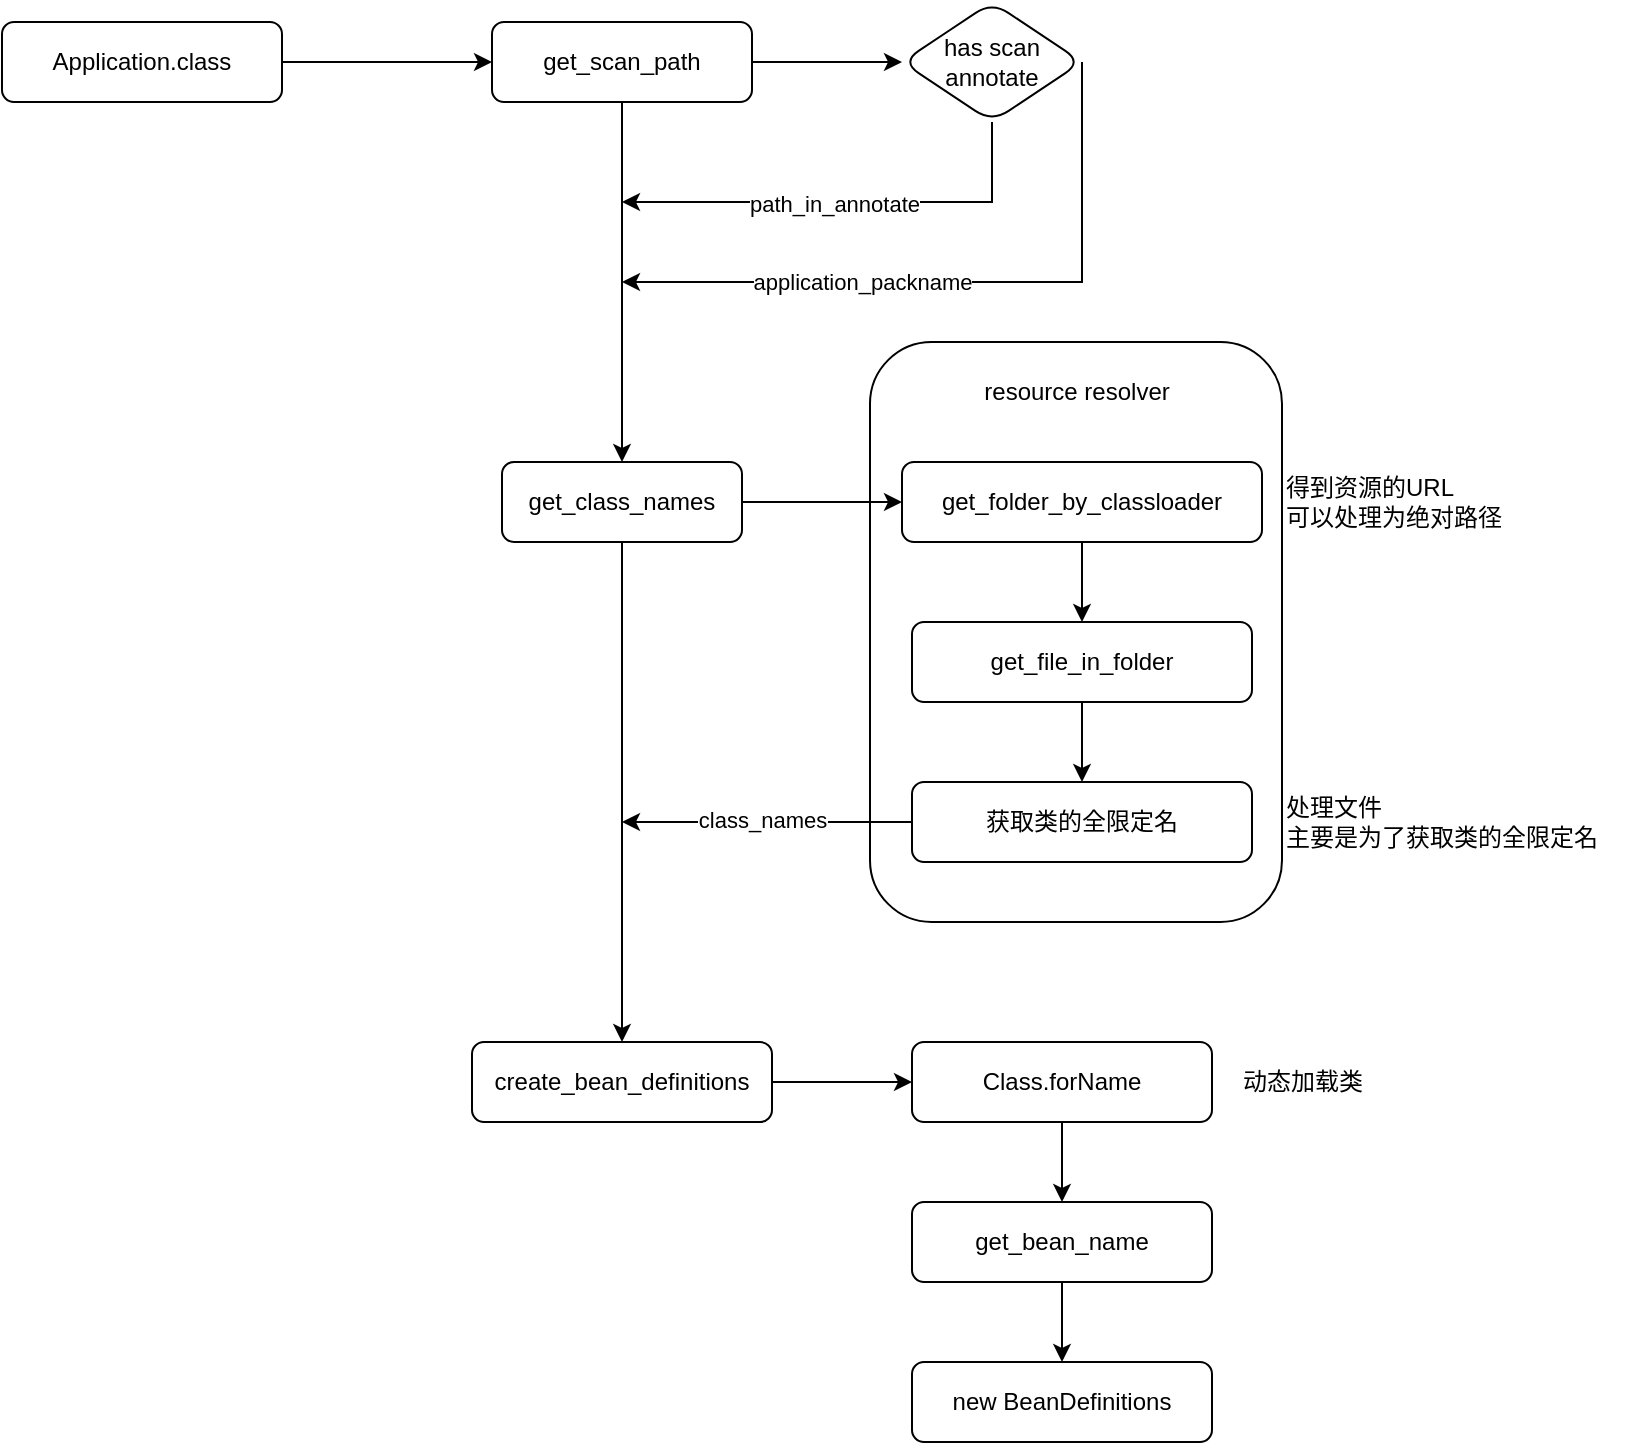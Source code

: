 <mxfile version="24.7.14">
  <diagram name="第 1 页" id="e4D_Li7_KQqeuzBAChgT">
    <mxGraphModel dx="2389" dy="858" grid="1" gridSize="10" guides="1" tooltips="1" connect="1" arrows="1" fold="1" page="1" pageScale="1" pageWidth="827" pageHeight="1169" math="0" shadow="0">
      <root>
        <mxCell id="0" />
        <mxCell id="1" parent="0" />
        <mxCell id="i2E6n2VhdCn6O7-Z8RXk-26" value="" style="rounded=1;whiteSpace=wrap;html=1;" vertex="1" parent="1">
          <mxGeometry x="414" y="410" width="206" height="290" as="geometry" />
        </mxCell>
        <mxCell id="i2E6n2VhdCn6O7-Z8RXk-5" value="" style="edgeStyle=orthogonalEdgeStyle;rounded=0;orthogonalLoop=1;jettySize=auto;html=1;" edge="1" parent="1" source="i2E6n2VhdCn6O7-Z8RXk-1" target="i2E6n2VhdCn6O7-Z8RXk-4">
          <mxGeometry relative="1" as="geometry" />
        </mxCell>
        <mxCell id="i2E6n2VhdCn6O7-Z8RXk-1" value="Application.class" style="rounded=1;whiteSpace=wrap;html=1;" vertex="1" parent="1">
          <mxGeometry x="-20" y="250" width="140" height="40" as="geometry" />
        </mxCell>
        <mxCell id="i2E6n2VhdCn6O7-Z8RXk-7" value="" style="edgeStyle=orthogonalEdgeStyle;rounded=0;orthogonalLoop=1;jettySize=auto;html=1;" edge="1" parent="1" source="i2E6n2VhdCn6O7-Z8RXk-4" target="i2E6n2VhdCn6O7-Z8RXk-6">
          <mxGeometry relative="1" as="geometry" />
        </mxCell>
        <mxCell id="i2E6n2VhdCn6O7-Z8RXk-10" value="" style="edgeStyle=orthogonalEdgeStyle;rounded=0;orthogonalLoop=1;jettySize=auto;html=1;" edge="1" parent="1" source="i2E6n2VhdCn6O7-Z8RXk-4" target="i2E6n2VhdCn6O7-Z8RXk-9">
          <mxGeometry relative="1" as="geometry" />
        </mxCell>
        <mxCell id="i2E6n2VhdCn6O7-Z8RXk-4" value="get_scan_path" style="whiteSpace=wrap;html=1;rounded=1;" vertex="1" parent="1">
          <mxGeometry x="225" y="250" width="130" height="40" as="geometry" />
        </mxCell>
        <mxCell id="i2E6n2VhdCn6O7-Z8RXk-8" style="edgeStyle=orthogonalEdgeStyle;rounded=0;orthogonalLoop=1;jettySize=auto;html=1;" edge="1" parent="1" source="i2E6n2VhdCn6O7-Z8RXk-6">
          <mxGeometry relative="1" as="geometry">
            <mxPoint x="290" y="340" as="targetPoint" />
            <Array as="points">
              <mxPoint x="475" y="340" />
            </Array>
          </mxGeometry>
        </mxCell>
        <mxCell id="i2E6n2VhdCn6O7-Z8RXk-11" value="path_in_annotate" style="edgeLabel;html=1;align=center;verticalAlign=middle;resizable=0;points=[];" vertex="1" connectable="0" parent="i2E6n2VhdCn6O7-Z8RXk-8">
          <mxGeometry x="0.06" y="1" relative="1" as="geometry">
            <mxPoint as="offset" />
          </mxGeometry>
        </mxCell>
        <mxCell id="i2E6n2VhdCn6O7-Z8RXk-12" style="edgeStyle=orthogonalEdgeStyle;rounded=0;orthogonalLoop=1;jettySize=auto;html=1;exitX=1;exitY=0.5;exitDx=0;exitDy=0;" edge="1" parent="1" source="i2E6n2VhdCn6O7-Z8RXk-6">
          <mxGeometry relative="1" as="geometry">
            <mxPoint x="290" y="380" as="targetPoint" />
            <Array as="points">
              <mxPoint x="520" y="380" />
              <mxPoint x="290" y="380" />
            </Array>
          </mxGeometry>
        </mxCell>
        <mxCell id="i2E6n2VhdCn6O7-Z8RXk-13" value="application_packname" style="edgeLabel;html=1;align=center;verticalAlign=middle;resizable=0;points=[];" vertex="1" connectable="0" parent="i2E6n2VhdCn6O7-Z8RXk-12">
          <mxGeometry x="0.483" y="2" relative="1" as="geometry">
            <mxPoint x="32" y="-2" as="offset" />
          </mxGeometry>
        </mxCell>
        <mxCell id="i2E6n2VhdCn6O7-Z8RXk-6" value="has scan annotate" style="rhombus;whiteSpace=wrap;html=1;rounded=1;" vertex="1" parent="1">
          <mxGeometry x="430" y="240" width="90" height="60" as="geometry" />
        </mxCell>
        <mxCell id="i2E6n2VhdCn6O7-Z8RXk-15" value="" style="edgeStyle=orthogonalEdgeStyle;rounded=0;orthogonalLoop=1;jettySize=auto;html=1;" edge="1" parent="1" source="i2E6n2VhdCn6O7-Z8RXk-9" target="i2E6n2VhdCn6O7-Z8RXk-14">
          <mxGeometry relative="1" as="geometry" />
        </mxCell>
        <mxCell id="i2E6n2VhdCn6O7-Z8RXk-22" style="edgeStyle=orthogonalEdgeStyle;rounded=0;orthogonalLoop=1;jettySize=auto;html=1;entryX=0.5;entryY=0;entryDx=0;entryDy=0;" edge="1" parent="1" source="i2E6n2VhdCn6O7-Z8RXk-9" target="i2E6n2VhdCn6O7-Z8RXk-23">
          <mxGeometry relative="1" as="geometry">
            <mxPoint x="290" y="680" as="targetPoint" />
          </mxGeometry>
        </mxCell>
        <mxCell id="i2E6n2VhdCn6O7-Z8RXk-9" value="get_class_names" style="whiteSpace=wrap;html=1;rounded=1;" vertex="1" parent="1">
          <mxGeometry x="230" y="470" width="120" height="40" as="geometry" />
        </mxCell>
        <mxCell id="i2E6n2VhdCn6O7-Z8RXk-18" value="" style="edgeStyle=orthogonalEdgeStyle;rounded=0;orthogonalLoop=1;jettySize=auto;html=1;" edge="1" parent="1" source="i2E6n2VhdCn6O7-Z8RXk-14" target="i2E6n2VhdCn6O7-Z8RXk-17">
          <mxGeometry relative="1" as="geometry" />
        </mxCell>
        <mxCell id="i2E6n2VhdCn6O7-Z8RXk-14" value="get_folder_by_classloader" style="whiteSpace=wrap;html=1;rounded=1;" vertex="1" parent="1">
          <mxGeometry x="430" y="470" width="180" height="40" as="geometry" />
        </mxCell>
        <mxCell id="i2E6n2VhdCn6O7-Z8RXk-16" value="得到资源的URL&lt;div&gt;可以处理为绝对路径&lt;/div&gt;" style="text;html=1;align=left;verticalAlign=middle;resizable=0;points=[];autosize=1;strokeColor=none;fillColor=none;" vertex="1" parent="1">
          <mxGeometry x="620" y="470" width="130" height="40" as="geometry" />
        </mxCell>
        <mxCell id="i2E6n2VhdCn6O7-Z8RXk-20" style="edgeStyle=orthogonalEdgeStyle;rounded=0;orthogonalLoop=1;jettySize=auto;html=1;" edge="1" parent="1" source="i2E6n2VhdCn6O7-Z8RXk-17" target="i2E6n2VhdCn6O7-Z8RXk-19">
          <mxGeometry relative="1" as="geometry" />
        </mxCell>
        <mxCell id="i2E6n2VhdCn6O7-Z8RXk-17" value="get_file_in_folder" style="whiteSpace=wrap;html=1;rounded=1;" vertex="1" parent="1">
          <mxGeometry x="435" y="550" width="170" height="40" as="geometry" />
        </mxCell>
        <mxCell id="i2E6n2VhdCn6O7-Z8RXk-24" style="edgeStyle=orthogonalEdgeStyle;rounded=0;orthogonalLoop=1;jettySize=auto;html=1;" edge="1" parent="1" source="i2E6n2VhdCn6O7-Z8RXk-19">
          <mxGeometry relative="1" as="geometry">
            <mxPoint x="290" y="650" as="targetPoint" />
          </mxGeometry>
        </mxCell>
        <mxCell id="i2E6n2VhdCn6O7-Z8RXk-25" value="class_names" style="edgeLabel;html=1;align=center;verticalAlign=middle;resizable=0;points=[];" vertex="1" connectable="0" parent="i2E6n2VhdCn6O7-Z8RXk-24">
          <mxGeometry x="0.048" y="-2" relative="1" as="geometry">
            <mxPoint as="offset" />
          </mxGeometry>
        </mxCell>
        <mxCell id="i2E6n2VhdCn6O7-Z8RXk-19" value="获取类的全限定名" style="whiteSpace=wrap;html=1;rounded=1;" vertex="1" parent="1">
          <mxGeometry x="435" y="630" width="170" height="40" as="geometry" />
        </mxCell>
        <mxCell id="i2E6n2VhdCn6O7-Z8RXk-21" value="处理文件&lt;div&gt;主要是为了获取类的全限定名&lt;/div&gt;" style="text;html=1;align=left;verticalAlign=middle;resizable=0;points=[];autosize=1;strokeColor=none;fillColor=none;" vertex="1" parent="1">
          <mxGeometry x="620" y="630" width="180" height="40" as="geometry" />
        </mxCell>
        <mxCell id="i2E6n2VhdCn6O7-Z8RXk-29" style="edgeStyle=orthogonalEdgeStyle;rounded=0;orthogonalLoop=1;jettySize=auto;html=1;entryX=0;entryY=0.5;entryDx=0;entryDy=0;" edge="1" parent="1" source="i2E6n2VhdCn6O7-Z8RXk-23" target="i2E6n2VhdCn6O7-Z8RXk-28">
          <mxGeometry relative="1" as="geometry" />
        </mxCell>
        <mxCell id="i2E6n2VhdCn6O7-Z8RXk-23" value="create_bean_definitions" style="whiteSpace=wrap;html=1;rounded=1;" vertex="1" parent="1">
          <mxGeometry x="215" y="760" width="150" height="40" as="geometry" />
        </mxCell>
        <mxCell id="i2E6n2VhdCn6O7-Z8RXk-27" value="resource resolver" style="text;html=1;align=center;verticalAlign=middle;resizable=0;points=[];autosize=1;strokeColor=none;fillColor=none;" vertex="1" parent="1">
          <mxGeometry x="457" y="420" width="120" height="30" as="geometry" />
        </mxCell>
        <mxCell id="i2E6n2VhdCn6O7-Z8RXk-34" style="edgeStyle=orthogonalEdgeStyle;rounded=0;orthogonalLoop=1;jettySize=auto;html=1;" edge="1" parent="1" source="i2E6n2VhdCn6O7-Z8RXk-28" target="i2E6n2VhdCn6O7-Z8RXk-33">
          <mxGeometry relative="1" as="geometry" />
        </mxCell>
        <mxCell id="i2E6n2VhdCn6O7-Z8RXk-28" value="Class.forName" style="whiteSpace=wrap;html=1;rounded=1;" vertex="1" parent="1">
          <mxGeometry x="435" y="760" width="150" height="40" as="geometry" />
        </mxCell>
        <mxCell id="i2E6n2VhdCn6O7-Z8RXk-32" value="动态加载类" style="text;html=1;align=center;verticalAlign=middle;resizable=0;points=[];autosize=1;strokeColor=none;fillColor=none;" vertex="1" parent="1">
          <mxGeometry x="590" y="765" width="80" height="30" as="geometry" />
        </mxCell>
        <mxCell id="i2E6n2VhdCn6O7-Z8RXk-36" style="edgeStyle=orthogonalEdgeStyle;rounded=0;orthogonalLoop=1;jettySize=auto;html=1;entryX=0.5;entryY=0;entryDx=0;entryDy=0;" edge="1" parent="1" source="i2E6n2VhdCn6O7-Z8RXk-33" target="i2E6n2VhdCn6O7-Z8RXk-35">
          <mxGeometry relative="1" as="geometry" />
        </mxCell>
        <mxCell id="i2E6n2VhdCn6O7-Z8RXk-33" value="get_bean_name" style="whiteSpace=wrap;html=1;rounded=1;" vertex="1" parent="1">
          <mxGeometry x="435" y="840" width="150" height="40" as="geometry" />
        </mxCell>
        <mxCell id="i2E6n2VhdCn6O7-Z8RXk-35" value="new BeanDefinitions" style="whiteSpace=wrap;html=1;rounded=1;" vertex="1" parent="1">
          <mxGeometry x="435" y="920" width="150" height="40" as="geometry" />
        </mxCell>
      </root>
    </mxGraphModel>
  </diagram>
</mxfile>
